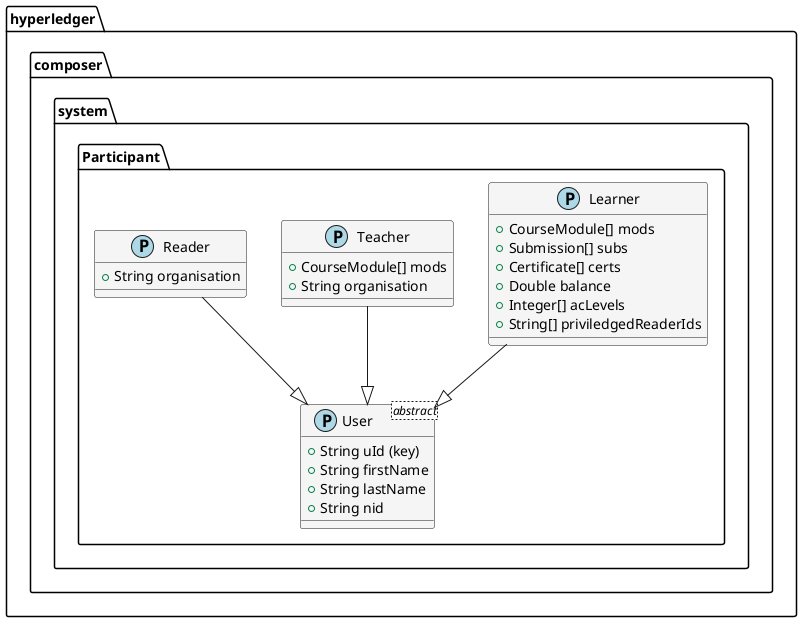 @startuml participants
'** Auto generated content, any changes may be lost **'
!define DATE %date[EEE, MMM d, ''yy 'at' HH:mm]%
skinparam titleBackgroundColor LightYellow
skinparam titleBorderThickness 0.5
skinparam titleBorderRoundCorner 6
skinparam titleFontColor Black
skinparam titleFontSize 18
skinparam classBackgroundColor WhiteSmoke

' title
' Participant Definitions
' end title

package hyperledger.composer.system.Participant{

class User<abstract> << (P,lightblue) >> {
    + {field} String uId (key)
    + String firstName
    + String lastName
    + String nid
}
' User --|> org.hyperledger.composer.system.Participant
' class org.hyperledger.composer.system.Participant << (P,lightblue) >>

class Learner << (P,lightblue) >> {
    + CourseModule[] mods
    + Submission[] subs
    + Certificate[] certs
    + Double balance
   + Integer[] acLevels
   + String[] priviledgedReaderIds
}
Learner --|> User
' Learner o-- "many" CourseModule
' Learner o-- "many" Submission
' Learner o-- "many" Certificate

class Teacher << (P,lightblue) >> {
    + CourseModule[] mods
    + String organisation
}
Teacher --|> User
' Teacher o-- "many" CourseModule

class Reader << (P,lightblue) >> {
   + String organisation
}
Reader --|> User

}

' class CourseModule << (A,green) >>
' class Submission << (A,green) >>
' class Certificate << (A,green) >>

@enduml